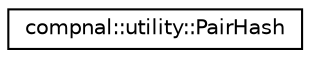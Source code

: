 digraph "Graphical Class Hierarchy"
{
 // INTERACTIVE_SVG=YES
 // LATEX_PDF_SIZE
  edge [fontname="Helvetica",fontsize="10",labelfontname="Helvetica",labelfontsize="10"];
  node [fontname="Helvetica",fontsize="10",shape=record];
  rankdir="LR";
  Node0 [label="compnal::utility::PairHash",height=0.2,width=0.4,color="black", fillcolor="white", style="filled",URL="$d6/d3f/structcompnal_1_1utility_1_1_pair_hash.html",tooltip="Hash struct of std::pair."];
}
